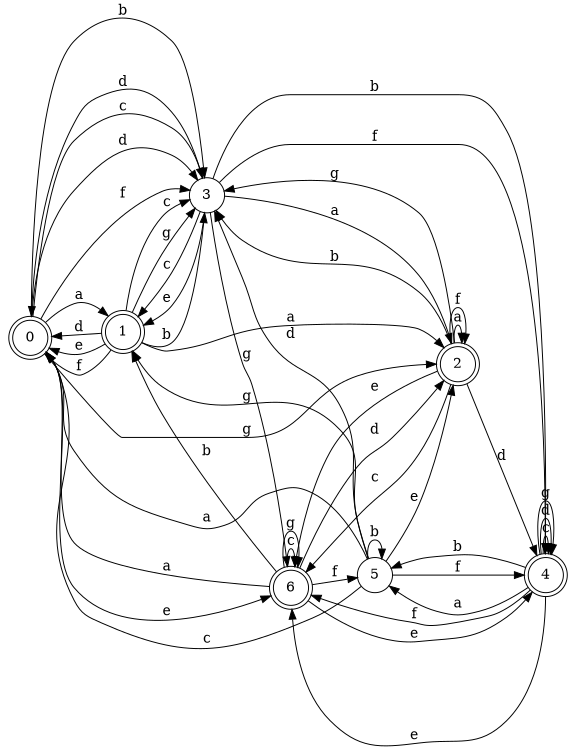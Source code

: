 digraph n6_7 {
__start0 [label="" shape="none"];

rankdir=LR;
size="8,5";

s0 [style="rounded,filled", color="black", fillcolor="white" shape="doublecircle", label="0"];
s1 [style="rounded,filled", color="black", fillcolor="white" shape="doublecircle", label="1"];
s2 [style="rounded,filled", color="black", fillcolor="white" shape="doublecircle", label="2"];
s3 [style="filled", color="black", fillcolor="white" shape="circle", label="3"];
s4 [style="rounded,filled", color="black", fillcolor="white" shape="doublecircle", label="4"];
s5 [style="filled", color="black", fillcolor="white" shape="circle", label="5"];
s6 [style="rounded,filled", color="black", fillcolor="white" shape="doublecircle", label="6"];
s0 -> s1 [label="a"];
s0 -> s3 [label="b"];
s0 -> s3 [label="c"];
s0 -> s3 [label="d"];
s0 -> s6 [label="e"];
s0 -> s3 [label="f"];
s0 -> s2 [label="g"];
s1 -> s2 [label="a"];
s1 -> s3 [label="b"];
s1 -> s3 [label="c"];
s1 -> s0 [label="d"];
s1 -> s0 [label="e"];
s1 -> s0 [label="f"];
s1 -> s3 [label="g"];
s2 -> s2 [label="a"];
s2 -> s3 [label="b"];
s2 -> s6 [label="c"];
s2 -> s4 [label="d"];
s2 -> s6 [label="e"];
s2 -> s2 [label="f"];
s2 -> s3 [label="g"];
s3 -> s2 [label="a"];
s3 -> s4 [label="b"];
s3 -> s1 [label="c"];
s3 -> s0 [label="d"];
s3 -> s1 [label="e"];
s3 -> s4 [label="f"];
s3 -> s6 [label="g"];
s4 -> s5 [label="a"];
s4 -> s5 [label="b"];
s4 -> s4 [label="c"];
s4 -> s4 [label="d"];
s4 -> s6 [label="e"];
s4 -> s6 [label="f"];
s4 -> s4 [label="g"];
s5 -> s0 [label="a"];
s5 -> s5 [label="b"];
s5 -> s0 [label="c"];
s5 -> s3 [label="d"];
s5 -> s2 [label="e"];
s5 -> s4 [label="f"];
s5 -> s1 [label="g"];
s6 -> s0 [label="a"];
s6 -> s1 [label="b"];
s6 -> s6 [label="c"];
s6 -> s2 [label="d"];
s6 -> s4 [label="e"];
s6 -> s5 [label="f"];
s6 -> s6 [label="g"];

}